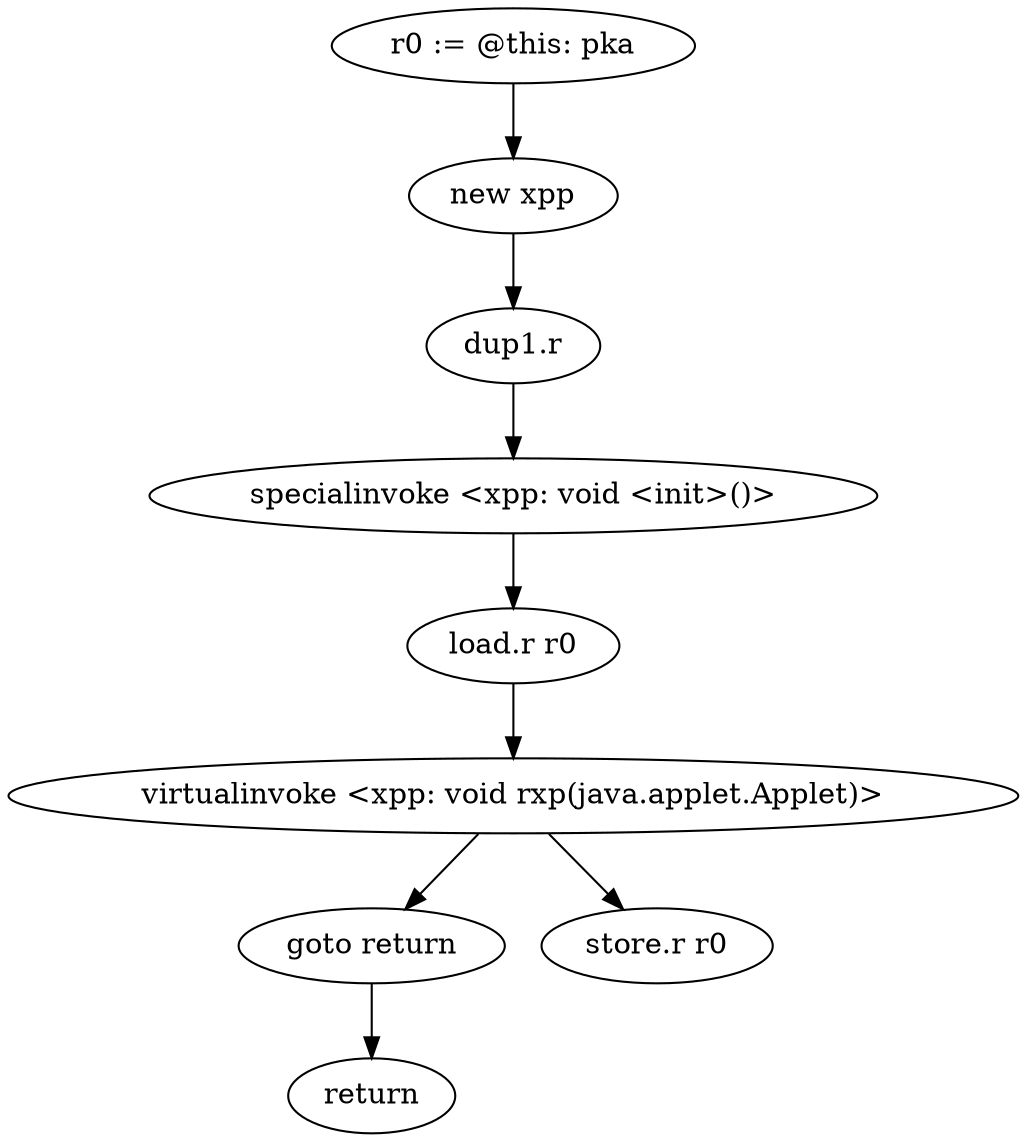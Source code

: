 digraph "" {
    "r0 := @this: pka"
    "new xpp"
    "r0 := @this: pka"->"new xpp";
    "dup1.r"
    "new xpp"->"dup1.r";
    "specialinvoke <xpp: void <init>()>"
    "dup1.r"->"specialinvoke <xpp: void <init>()>";
    "load.r r0"
    "specialinvoke <xpp: void <init>()>"->"load.r r0";
    "virtualinvoke <xpp: void rxp(java.applet.Applet)>"
    "load.r r0"->"virtualinvoke <xpp: void rxp(java.applet.Applet)>";
    "goto return"
    "virtualinvoke <xpp: void rxp(java.applet.Applet)>"->"goto return";
    "return"
    "goto return"->"return";
    "store.r r0"
    "virtualinvoke <xpp: void rxp(java.applet.Applet)>"->"store.r r0";
}
